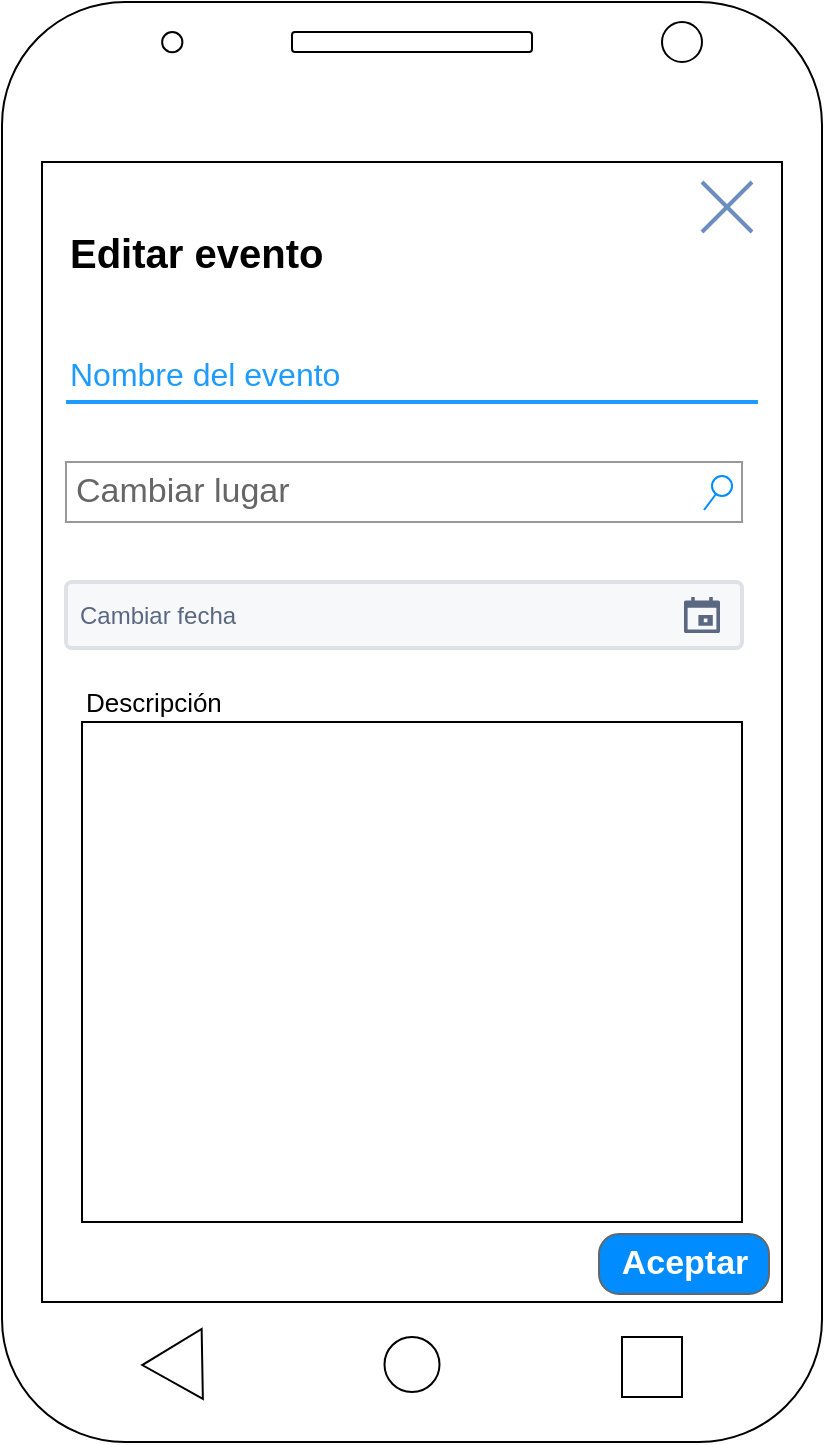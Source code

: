 <mxfile version="12.9.3" type="device"><diagram id="U2bW3avmM8vpmBXSzCzB" name="Page-1"><mxGraphModel dx="1355" dy="720" grid="1" gridSize="10" guides="1" tooltips="1" connect="1" arrows="1" fold="1" page="1" pageScale="1" pageWidth="827" pageHeight="1169" math="0" shadow="0"><root><mxCell id="0"/><mxCell id="1" parent="0"/><mxCell id="3NoMwBL9-WwyrKNmWwVy-2" value="" style="rounded=0;whiteSpace=wrap;html=1;" parent="1" vertex="1"><mxGeometry x="140" y="80" width="370" height="610" as="geometry"/></mxCell><mxCell id="3NoMwBL9-WwyrKNmWwVy-1" value="" style="rounded=1;whiteSpace=wrap;html=1;" parent="1" vertex="1"><mxGeometry x="120" y="40" width="410" height="720" as="geometry"/></mxCell><mxCell id="3NoMwBL9-WwyrKNmWwVy-3" value="" style="ellipse;whiteSpace=wrap;html=1;aspect=fixed;" parent="1" vertex="1"><mxGeometry x="311.25" y="707.5" width="27.5" height="27.5" as="geometry"/></mxCell><mxCell id="3NoMwBL9-WwyrKNmWwVy-4" value="" style="triangle;whiteSpace=wrap;html=1;rotation=-181;" parent="1" vertex="1"><mxGeometry x="190.13" y="703.75" width="30" height="35" as="geometry"/></mxCell><mxCell id="3NoMwBL9-WwyrKNmWwVy-5" value="" style="whiteSpace=wrap;html=1;aspect=fixed;" parent="1" vertex="1"><mxGeometry x="430" y="707.5" width="30" height="30" as="geometry"/></mxCell><mxCell id="3NoMwBL9-WwyrKNmWwVy-6" value="" style="ellipse;whiteSpace=wrap;html=1;aspect=fixed;" parent="1" vertex="1"><mxGeometry x="450" y="50" width="20" height="20" as="geometry"/></mxCell><mxCell id="3NoMwBL9-WwyrKNmWwVy-7" value="" style="ellipse;whiteSpace=wrap;html=1;aspect=fixed;" parent="1" vertex="1"><mxGeometry x="200.07" y="55" width="10.13" height="10.13" as="geometry"/></mxCell><mxCell id="3NoMwBL9-WwyrKNmWwVy-8" value="" style="rounded=1;whiteSpace=wrap;html=1;" parent="1" vertex="1"><mxGeometry x="265" y="55" width="120" height="10" as="geometry"/></mxCell><mxCell id="TPSv_cxqzVFkHs1SmbmP-15" value="" style="rounded=0;whiteSpace=wrap;html=1;strokeColor=#000000;" parent="1" vertex="1"><mxGeometry x="140" y="120" width="370" height="570" as="geometry"/></mxCell><mxCell id="TPSv_cxqzVFkHs1SmbmP-17" value="Nombre del evento" style="text;fontColor=#1F9BFD;fontSize=16;verticalAlign=middle;strokeColor=none;fillColor=none;" parent="1" vertex="1"><mxGeometry x="152" y="210" width="346" height="30" as="geometry"/></mxCell><mxCell id="TPSv_cxqzVFkHs1SmbmP-18" value="" style="dashed=0;shape=line;strokeWidth=2;noLabel=1;strokeColor=#1F9BFD;" parent="1" vertex="1"><mxGeometry x="152" y="235" width="346" height="10" as="geometry"/></mxCell><mxCell id="TPSv_cxqzVFkHs1SmbmP-23" value="" style="rounded=0;whiteSpace=wrap;html=1;strokeColor=#000000;" parent="1" vertex="1"><mxGeometry x="160" y="400" width="330" height="250" as="geometry"/></mxCell><mxCell id="TPSv_cxqzVFkHs1SmbmP-26" value="Descripción" style="text;html=1;strokeColor=none;fillColor=none;align=left;verticalAlign=middle;whiteSpace=wrap;rounded=0;fontSize=13;" parent="1" vertex="1"><mxGeometry x="160.23" y="380" width="89.8" height="20" as="geometry"/></mxCell><mxCell id="TPSv_cxqzVFkHs1SmbmP-14" value="Editar evento" style="text;html=1;strokeColor=none;fillColor=none;align=left;verticalAlign=middle;whiteSpace=wrap;rounded=0;fontSize=20;fontStyle=1;fontColor=#000000;" parent="1" vertex="1"><mxGeometry x="152" y="155" width="224.87" height="20" as="geometry"/></mxCell><mxCell id="TPSv_cxqzVFkHs1SmbmP-13" value="" style="dashed=0;aspect=fixed;verticalLabelPosition=bottom;verticalAlign=top;align=center;shape=mxgraph.gmdl.x;strokeColor=#6c8ebf;fillColor=#dae8fc;shadow=0;strokeWidth=2;" parent="1" vertex="1"><mxGeometry x="470" y="130" width="25" height="25" as="geometry"/></mxCell><mxCell id="TPSv_cxqzVFkHs1SmbmP-35" value="Aceptar" style="strokeWidth=1;shadow=0;dashed=0;align=center;html=1;shape=mxgraph.mockup.buttons.button;strokeColor=#666666;fontColor=#ffffff;mainText=;buttonStyle=round;fontSize=17;fontStyle=1;fillColor=#008cff;whiteSpace=wrap;" parent="1" vertex="1"><mxGeometry x="418.5" y="656" width="85" height="30" as="geometry"/></mxCell><mxCell id="dxPI7AIsFDt0Dbch9Q1b-1" value="Cambiar lugar" style="strokeWidth=1;shadow=0;dashed=0;align=center;html=1;shape=mxgraph.mockup.forms.searchBox;strokeColor=#999999;mainText=;strokeColor2=#008cff;fontColor=#666666;fontSize=17;align=left;spacingLeft=3;" parent="1" vertex="1"><mxGeometry x="152" y="270" width="338" height="30" as="geometry"/></mxCell><mxCell id="TbIsLNn5habDKDN0ePyF-2" value="Cambiar fecha" style="rounded=1;arcSize=9;fillColor=#F7F8F9;align=left;spacingLeft=5;strokeColor=#DEE1E6;html=1;strokeWidth=2;fontColor=#596780;fontSize=12" parent="1" vertex="1"><mxGeometry x="152" y="330" width="338" height="33" as="geometry"/></mxCell><mxCell id="TbIsLNn5habDKDN0ePyF-3" value="" style="shape=mxgraph.gmdl.calendar;fillColor=#5A6881;strokeColor=none" parent="TbIsLNn5habDKDN0ePyF-2" vertex="1"><mxGeometry x="1" y="0.5" width="18" height="18" relative="1" as="geometry"><mxPoint x="-29" y="-9" as="offset"/></mxGeometry></mxCell></root></mxGraphModel></diagram></mxfile>